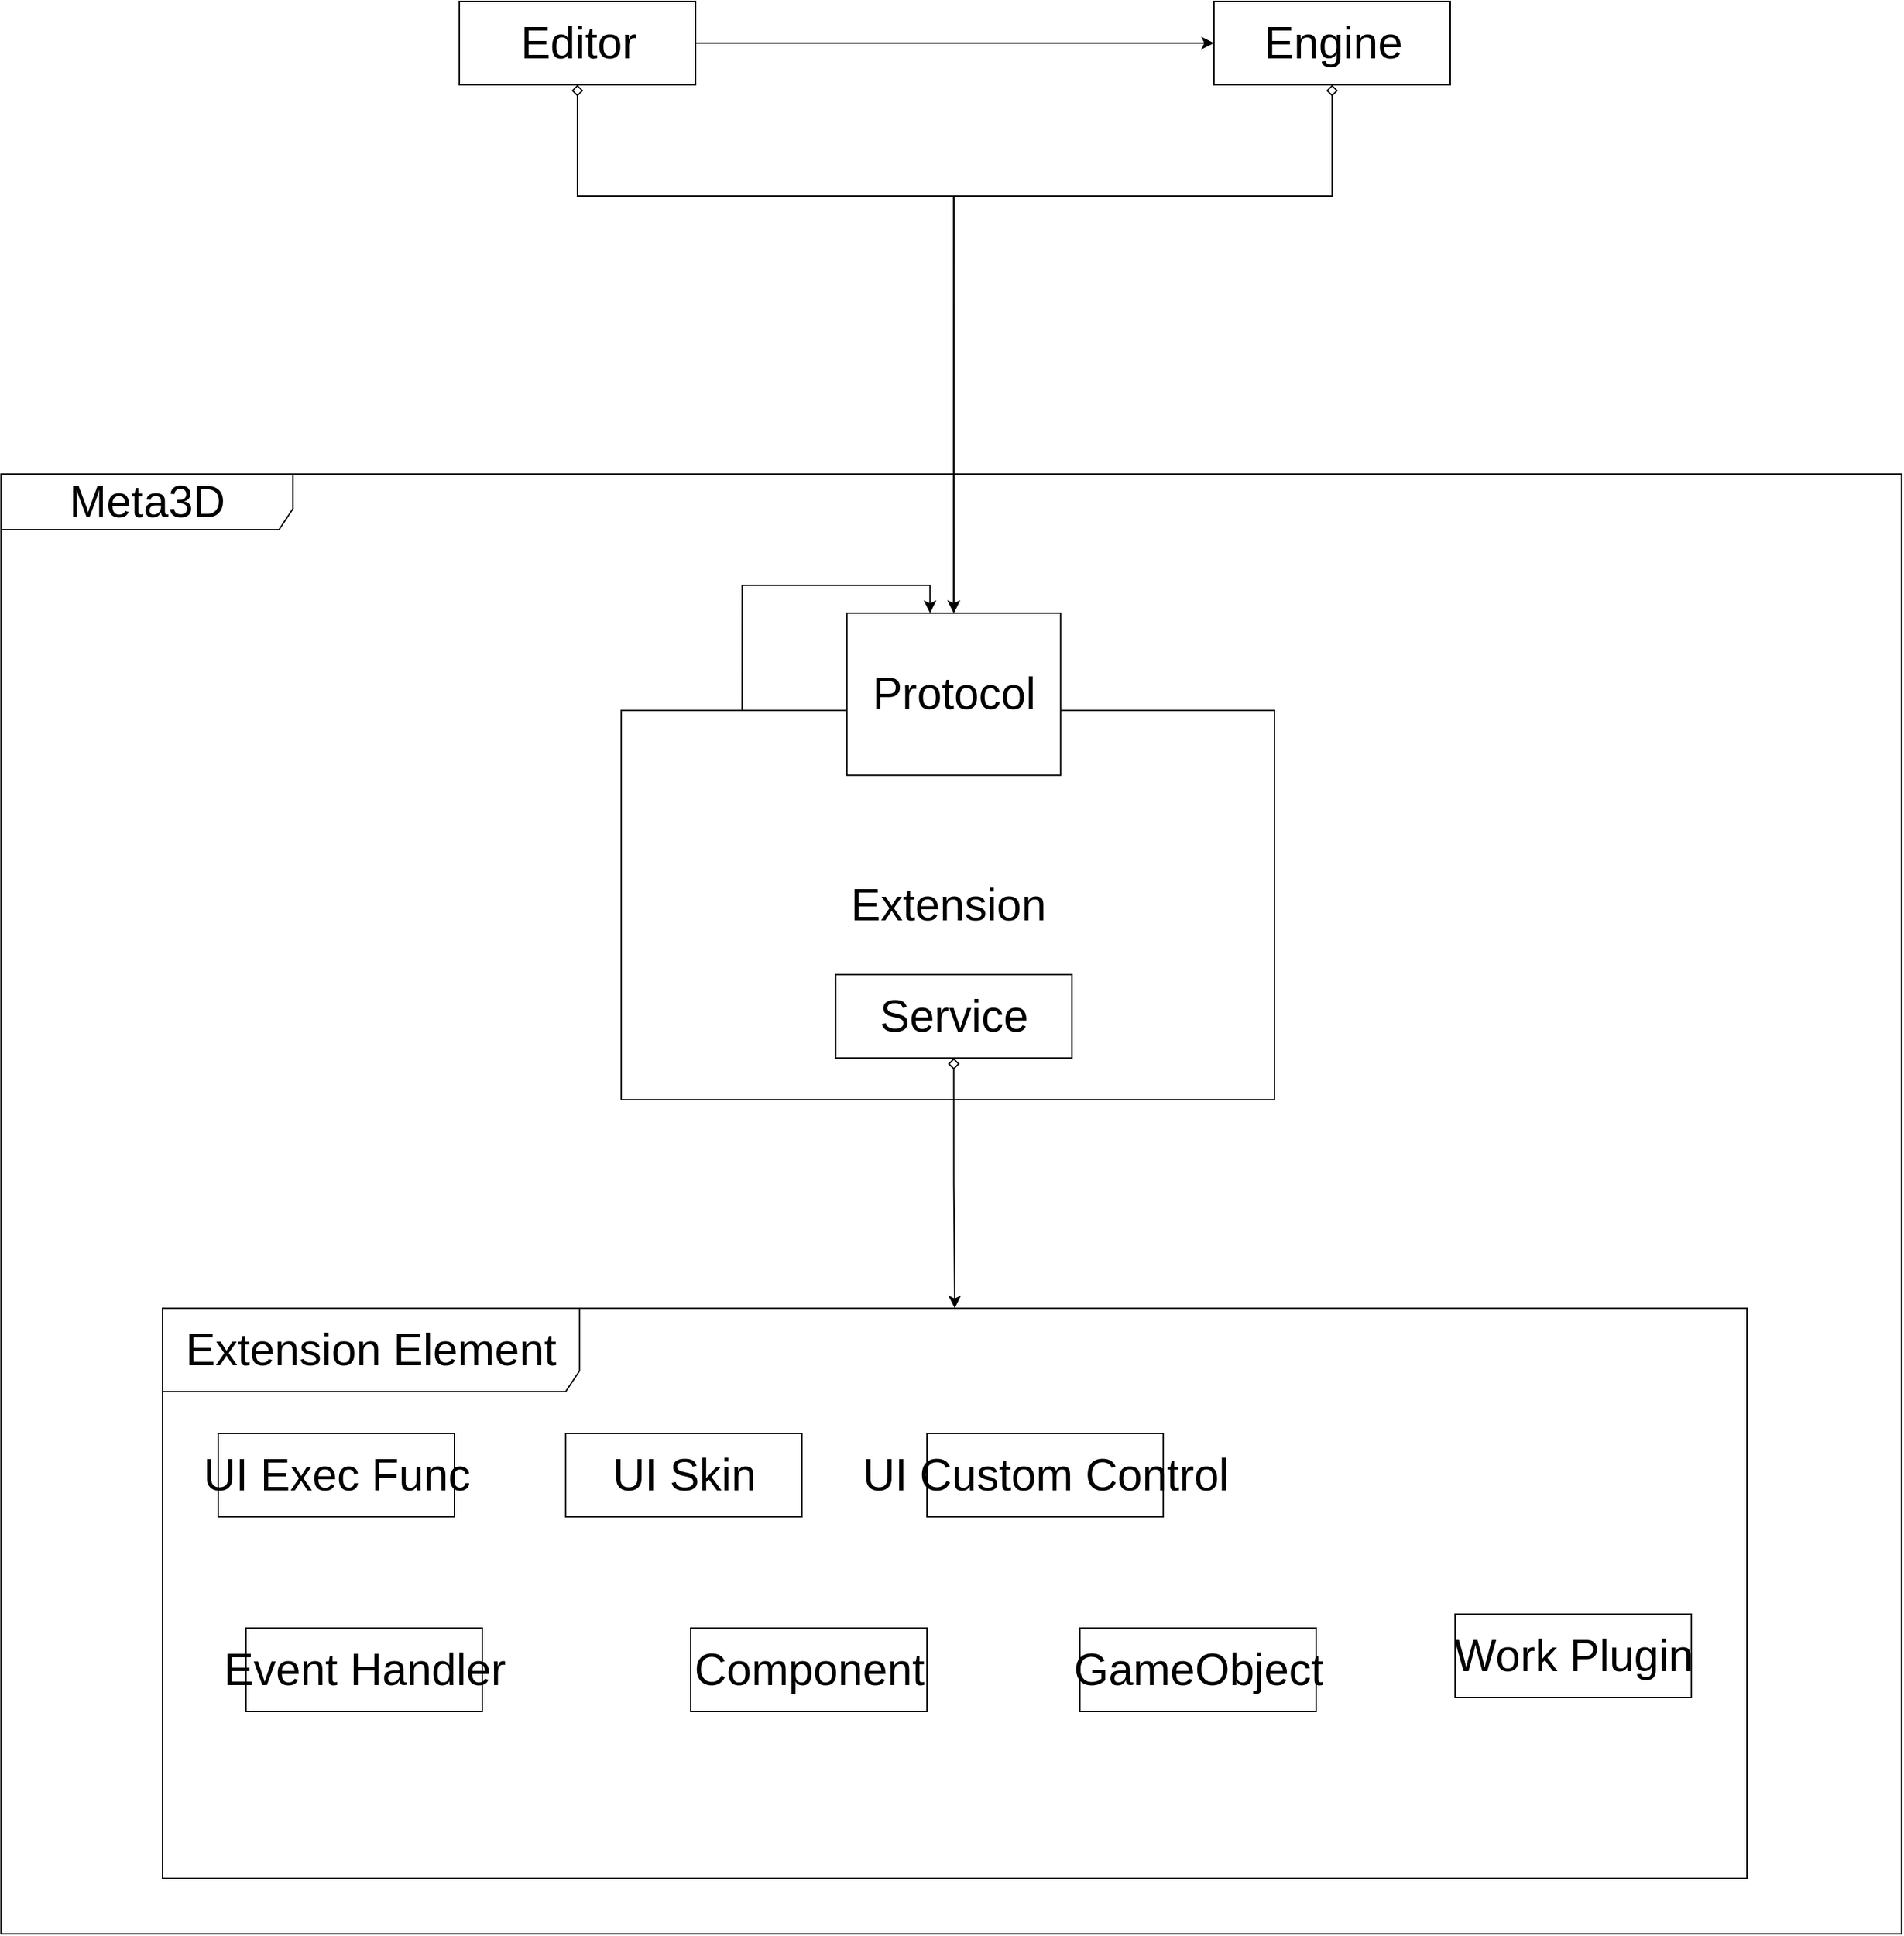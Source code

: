 <mxfile version="14.6.13" type="device"><diagram id="xZfnK5ic-ekAhTtW5rwW" name="第 1 页"><mxGraphModel dx="4058" dy="3458" grid="1" gridSize="10" guides="1" tooltips="1" connect="1" arrows="1" fold="1" page="1" pageScale="1" pageWidth="827" pageHeight="1169" math="0" shadow="0"><root><mxCell id="0"/><mxCell id="1" parent="0"/><mxCell id="xSsoZfqu6d1TxTR5KBQZ-43" value="&lt;font style=&quot;font-size: 32px&quot;&gt;Meta3D&lt;/font&gt;" style="shape=umlFrame;whiteSpace=wrap;html=1;width=210;height=40;fontSize=32;" parent="1" vertex="1"><mxGeometry x="-1896.25" y="-1610" width="1367.5" height="1050" as="geometry"/></mxCell><mxCell id="xSsoZfqu6d1TxTR5KBQZ-63" value="" style="group" parent="1" vertex="1" connectable="0"><mxGeometry x="-1450" y="-1510" width="470" height="350" as="geometry"/></mxCell><mxCell id="xSsoZfqu6d1TxTR5KBQZ-45" value="Extension" style="html=1;fontSize=32;" parent="xSsoZfqu6d1TxTR5KBQZ-63" vertex="1"><mxGeometry y="70" width="470" height="280" as="geometry"/></mxCell><mxCell id="xSsoZfqu6d1TxTR5KBQZ-62" value="Protocol" style="html=1;fontSize=32;" parent="xSsoZfqu6d1TxTR5KBQZ-63" vertex="1"><mxGeometry x="162.364" width="153.818" height="116.667" as="geometry"/></mxCell><mxCell id="xSsoZfqu6d1TxTR5KBQZ-66" style="edgeStyle=orthogonalEdgeStyle;rounded=0;orthogonalLoop=1;jettySize=auto;html=1;entryX=0.389;entryY=0;entryDx=0;entryDy=0;entryPerimeter=0;startArrow=none;startFill=0;endArrow=classic;endFill=1;exitX=0.185;exitY=0;exitDx=0;exitDy=0;exitPerimeter=0;" parent="xSsoZfqu6d1TxTR5KBQZ-63" source="xSsoZfqu6d1TxTR5KBQZ-45" target="xSsoZfqu6d1TxTR5KBQZ-62" edge="1"><mxGeometry relative="1" as="geometry"/></mxCell><mxCell id="2nl3J7Tm4wsZNUh8Cwqi-1" value="Service" style="html=1;fontSize=32;" vertex="1" parent="xSsoZfqu6d1TxTR5KBQZ-63"><mxGeometry x="154.27" y="260.0" width="170" height="60" as="geometry"/></mxCell><mxCell id="xSsoZfqu6d1TxTR5KBQZ-56" style="edgeStyle=orthogonalEdgeStyle;rounded=0;orthogonalLoop=1;jettySize=auto;html=1;startArrow=diamond;startFill=0;exitX=0.5;exitY=1;exitDx=0;exitDy=0;" parent="1" source="2nl3J7Tm4wsZNUh8Cwqi-1" target="xSsoZfqu6d1TxTR5KBQZ-55" edge="1"><mxGeometry relative="1" as="geometry"/></mxCell><mxCell id="xSsoZfqu6d1TxTR5KBQZ-47" value="UI Exec Func" style="html=1;fontSize=32;" parent="1" vertex="1"><mxGeometry x="-1740" y="-920" width="170" height="60" as="geometry"/></mxCell><mxCell id="xSsoZfqu6d1TxTR5KBQZ-49" value="UI Skin" style="html=1;fontSize=32;" parent="1" vertex="1"><mxGeometry x="-1490" y="-920" width="170" height="60" as="geometry"/></mxCell><mxCell id="xSsoZfqu6d1TxTR5KBQZ-50" value="UI Custom Control" style="html=1;fontSize=32;" parent="1" vertex="1"><mxGeometry x="-1230" y="-920" width="170" height="60" as="geometry"/></mxCell><mxCell id="xSsoZfqu6d1TxTR5KBQZ-51" value="Event Handler" style="html=1;fontSize=32;" parent="1" vertex="1"><mxGeometry x="-1720" y="-780" width="170" height="60" as="geometry"/></mxCell><mxCell id="xSsoZfqu6d1TxTR5KBQZ-52" value="Component" style="html=1;fontSize=32;" parent="1" vertex="1"><mxGeometry x="-1400" y="-780" width="170" height="60" as="geometry"/></mxCell><mxCell id="xSsoZfqu6d1TxTR5KBQZ-53" value="GameObject" style="html=1;fontSize=32;" parent="1" vertex="1"><mxGeometry x="-1120" y="-780" width="170" height="60" as="geometry"/></mxCell><mxCell id="xSsoZfqu6d1TxTR5KBQZ-54" value="Work Plugin" style="html=1;fontSize=32;" parent="1" vertex="1"><mxGeometry x="-850" y="-790" width="170" height="60" as="geometry"/></mxCell><mxCell id="xSsoZfqu6d1TxTR5KBQZ-55" value="&lt;font style=&quot;font-size: 32px&quot;&gt;Extension Element&lt;/font&gt;" style="shape=umlFrame;whiteSpace=wrap;html=1;width=300;height=60;fontSize=32;" parent="1" vertex="1"><mxGeometry x="-1780" y="-1010" width="1140" height="410" as="geometry"/></mxCell><mxCell id="xSsoZfqu6d1TxTR5KBQZ-60" style="edgeStyle=orthogonalEdgeStyle;rounded=0;orthogonalLoop=1;jettySize=auto;html=1;startArrow=diamond;startFill=0;endArrow=classic;endFill=1;exitX=0.5;exitY=1;exitDx=0;exitDy=0;entryX=0.5;entryY=0;entryDx=0;entryDy=0;" parent="1" source="xSsoZfqu6d1TxTR5KBQZ-57" target="xSsoZfqu6d1TxTR5KBQZ-62" edge="1"><mxGeometry relative="1" as="geometry"><mxPoint x="-1197" y="-1550" as="targetPoint"/><Array as="points"><mxPoint x="-1481" y="-1810"/><mxPoint x="-1210" y="-1810"/></Array></mxGeometry></mxCell><mxCell id="xSsoZfqu6d1TxTR5KBQZ-61" style="edgeStyle=orthogonalEdgeStyle;rounded=0;orthogonalLoop=1;jettySize=auto;html=1;startArrow=none;startFill=0;endArrow=classic;endFill=1;" parent="1" source="xSsoZfqu6d1TxTR5KBQZ-57" target="xSsoZfqu6d1TxTR5KBQZ-58" edge="1"><mxGeometry relative="1" as="geometry"/></mxCell><mxCell id="xSsoZfqu6d1TxTR5KBQZ-57" value="Editor" style="html=1;fontSize=32;" parent="1" vertex="1"><mxGeometry x="-1566.5" y="-1950.0" width="170" height="60" as="geometry"/></mxCell><mxCell id="xSsoZfqu6d1TxTR5KBQZ-59" style="edgeStyle=orthogonalEdgeStyle;rounded=0;orthogonalLoop=1;jettySize=auto;html=1;entryX=0.5;entryY=0;entryDx=0;entryDy=0;startArrow=diamond;startFill=0;endArrow=classic;endFill=1;exitX=0.5;exitY=1;exitDx=0;exitDy=0;" parent="1" source="xSsoZfqu6d1TxTR5KBQZ-58" target="xSsoZfqu6d1TxTR5KBQZ-62" edge="1"><mxGeometry relative="1" as="geometry"><Array as="points"><mxPoint x="-938" y="-1810"/><mxPoint x="-1210" y="-1810"/></Array></mxGeometry></mxCell><mxCell id="xSsoZfqu6d1TxTR5KBQZ-58" value="Engine" style="html=1;fontSize=32;" parent="1" vertex="1"><mxGeometry x="-1023.5" y="-1950" width="170" height="60" as="geometry"/></mxCell></root></mxGraphModel></diagram></mxfile>